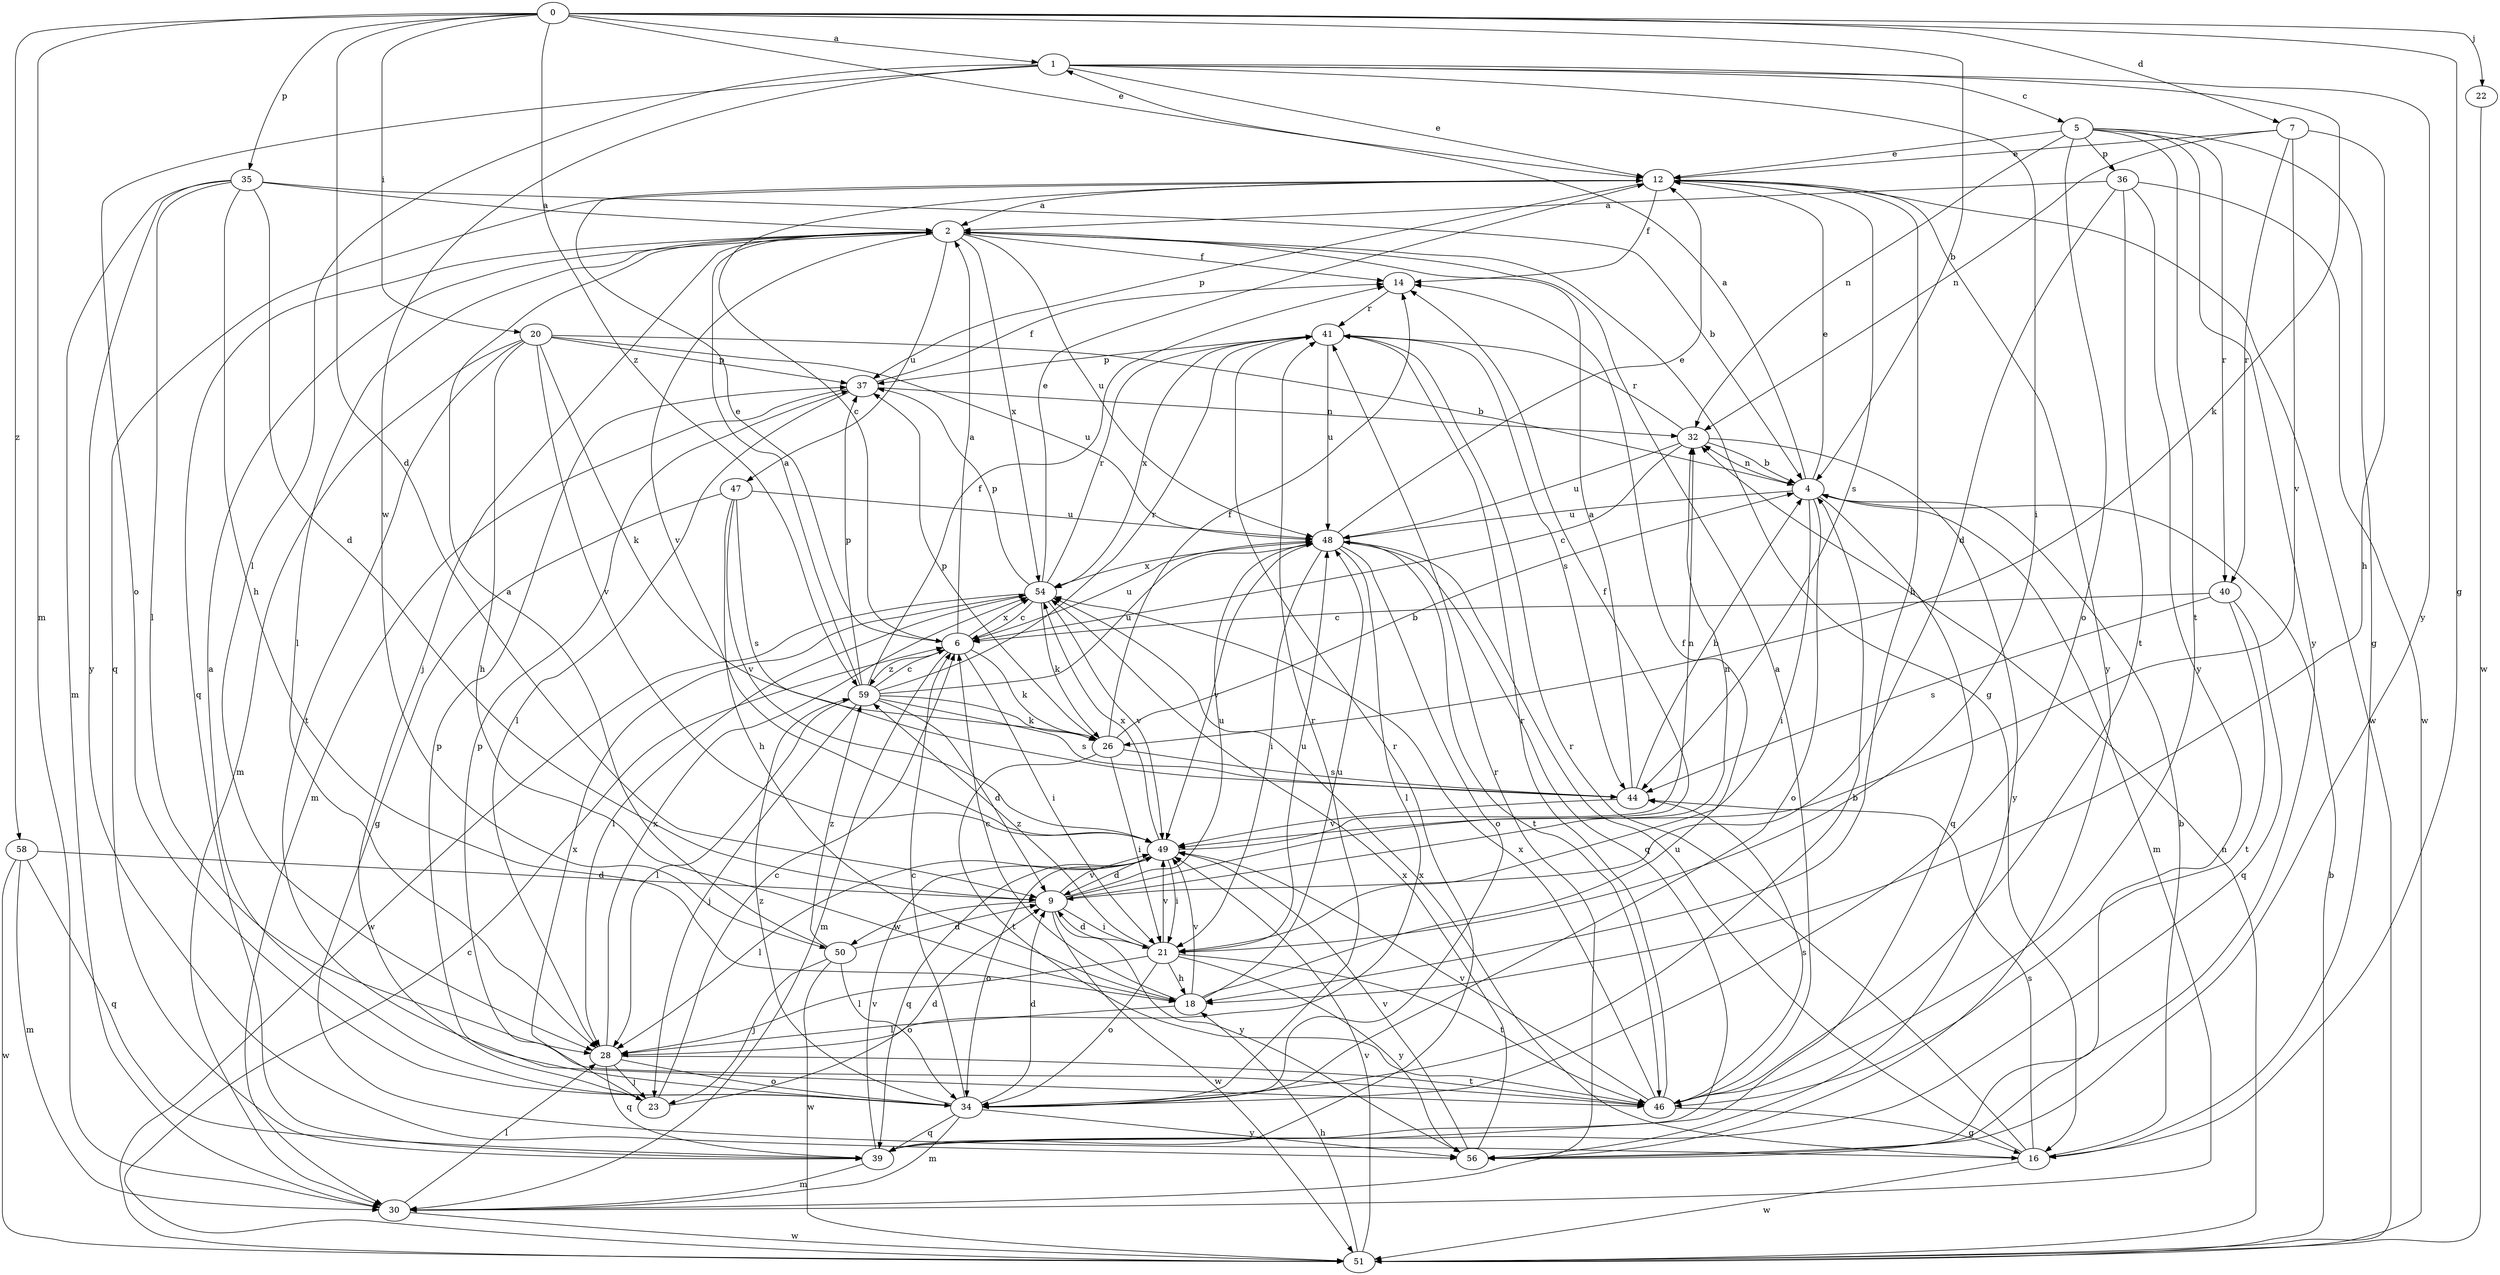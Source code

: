 strict digraph  {
0;
1;
2;
4;
5;
6;
7;
9;
12;
14;
16;
18;
20;
21;
22;
23;
26;
28;
30;
32;
34;
35;
36;
37;
39;
40;
41;
44;
46;
47;
48;
49;
50;
51;
54;
56;
58;
59;
0 -> 1  [label=a];
0 -> 4  [label=b];
0 -> 7  [label=d];
0 -> 9  [label=d];
0 -> 12  [label=e];
0 -> 16  [label=g];
0 -> 20  [label=i];
0 -> 22  [label=j];
0 -> 30  [label=m];
0 -> 35  [label=p];
0 -> 58  [label=z];
0 -> 59  [label=z];
1 -> 5  [label=c];
1 -> 12  [label=e];
1 -> 21  [label=i];
1 -> 26  [label=k];
1 -> 28  [label=l];
1 -> 34  [label=o];
1 -> 50  [label=w];
1 -> 56  [label=y];
2 -> 14  [label=f];
2 -> 16  [label=g];
2 -> 23  [label=j];
2 -> 28  [label=l];
2 -> 39  [label=q];
2 -> 47  [label=u];
2 -> 48  [label=u];
2 -> 49  [label=v];
2 -> 54  [label=x];
4 -> 1  [label=a];
4 -> 12  [label=e];
4 -> 21  [label=i];
4 -> 30  [label=m];
4 -> 32  [label=n];
4 -> 34  [label=o];
4 -> 39  [label=q];
4 -> 48  [label=u];
5 -> 12  [label=e];
5 -> 16  [label=g];
5 -> 32  [label=n];
5 -> 34  [label=o];
5 -> 36  [label=p];
5 -> 40  [label=r];
5 -> 46  [label=t];
5 -> 56  [label=y];
6 -> 2  [label=a];
6 -> 12  [label=e];
6 -> 21  [label=i];
6 -> 26  [label=k];
6 -> 30  [label=m];
6 -> 48  [label=u];
6 -> 54  [label=x];
6 -> 59  [label=z];
7 -> 12  [label=e];
7 -> 18  [label=h];
7 -> 32  [label=n];
7 -> 40  [label=r];
7 -> 49  [label=v];
9 -> 14  [label=f];
9 -> 21  [label=i];
9 -> 32  [label=n];
9 -> 48  [label=u];
9 -> 49  [label=v];
9 -> 50  [label=w];
9 -> 51  [label=w];
9 -> 56  [label=y];
12 -> 2  [label=a];
12 -> 6  [label=c];
12 -> 14  [label=f];
12 -> 18  [label=h];
12 -> 37  [label=p];
12 -> 39  [label=q];
12 -> 44  [label=s];
12 -> 51  [label=w];
12 -> 56  [label=y];
14 -> 41  [label=r];
16 -> 4  [label=b];
16 -> 41  [label=r];
16 -> 44  [label=s];
16 -> 48  [label=u];
16 -> 51  [label=w];
16 -> 54  [label=x];
18 -> 6  [label=c];
18 -> 14  [label=f];
18 -> 28  [label=l];
18 -> 48  [label=u];
18 -> 49  [label=v];
20 -> 4  [label=b];
20 -> 18  [label=h];
20 -> 26  [label=k];
20 -> 30  [label=m];
20 -> 37  [label=p];
20 -> 46  [label=t];
20 -> 48  [label=u];
20 -> 49  [label=v];
21 -> 9  [label=d];
21 -> 18  [label=h];
21 -> 28  [label=l];
21 -> 34  [label=o];
21 -> 46  [label=t];
21 -> 48  [label=u];
21 -> 49  [label=v];
21 -> 56  [label=y];
21 -> 59  [label=z];
22 -> 51  [label=w];
23 -> 6  [label=c];
23 -> 9  [label=d];
23 -> 54  [label=x];
26 -> 4  [label=b];
26 -> 14  [label=f];
26 -> 21  [label=i];
26 -> 37  [label=p];
26 -> 44  [label=s];
26 -> 46  [label=t];
28 -> 23  [label=j];
28 -> 34  [label=o];
28 -> 39  [label=q];
28 -> 46  [label=t];
28 -> 54  [label=x];
30 -> 28  [label=l];
30 -> 41  [label=r];
30 -> 51  [label=w];
32 -> 4  [label=b];
32 -> 6  [label=c];
32 -> 41  [label=r];
32 -> 48  [label=u];
32 -> 56  [label=y];
34 -> 2  [label=a];
34 -> 4  [label=b];
34 -> 6  [label=c];
34 -> 9  [label=d];
34 -> 30  [label=m];
34 -> 37  [label=p];
34 -> 39  [label=q];
34 -> 41  [label=r];
34 -> 56  [label=y];
34 -> 59  [label=z];
35 -> 2  [label=a];
35 -> 4  [label=b];
35 -> 9  [label=d];
35 -> 18  [label=h];
35 -> 28  [label=l];
35 -> 30  [label=m];
35 -> 56  [label=y];
36 -> 2  [label=a];
36 -> 9  [label=d];
36 -> 46  [label=t];
36 -> 51  [label=w];
36 -> 56  [label=y];
37 -> 14  [label=f];
37 -> 28  [label=l];
37 -> 30  [label=m];
37 -> 32  [label=n];
39 -> 30  [label=m];
39 -> 41  [label=r];
39 -> 49  [label=v];
40 -> 6  [label=c];
40 -> 39  [label=q];
40 -> 44  [label=s];
40 -> 46  [label=t];
41 -> 37  [label=p];
41 -> 44  [label=s];
41 -> 48  [label=u];
41 -> 54  [label=x];
44 -> 2  [label=a];
44 -> 4  [label=b];
44 -> 49  [label=v];
46 -> 2  [label=a];
46 -> 16  [label=g];
46 -> 37  [label=p];
46 -> 41  [label=r];
46 -> 44  [label=s];
46 -> 49  [label=v];
46 -> 54  [label=x];
47 -> 16  [label=g];
47 -> 18  [label=h];
47 -> 44  [label=s];
47 -> 48  [label=u];
47 -> 49  [label=v];
48 -> 12  [label=e];
48 -> 21  [label=i];
48 -> 28  [label=l];
48 -> 34  [label=o];
48 -> 39  [label=q];
48 -> 46  [label=t];
48 -> 49  [label=v];
48 -> 54  [label=x];
49 -> 9  [label=d];
49 -> 21  [label=i];
49 -> 28  [label=l];
49 -> 32  [label=n];
49 -> 34  [label=o];
49 -> 39  [label=q];
49 -> 54  [label=x];
50 -> 2  [label=a];
50 -> 9  [label=d];
50 -> 23  [label=j];
50 -> 34  [label=o];
50 -> 51  [label=w];
50 -> 59  [label=z];
51 -> 4  [label=b];
51 -> 6  [label=c];
51 -> 18  [label=h];
51 -> 32  [label=n];
51 -> 49  [label=v];
54 -> 6  [label=c];
54 -> 12  [label=e];
54 -> 26  [label=k];
54 -> 28  [label=l];
54 -> 37  [label=p];
54 -> 41  [label=r];
54 -> 49  [label=v];
54 -> 51  [label=w];
56 -> 49  [label=v];
56 -> 54  [label=x];
58 -> 9  [label=d];
58 -> 30  [label=m];
58 -> 39  [label=q];
58 -> 51  [label=w];
59 -> 2  [label=a];
59 -> 6  [label=c];
59 -> 9  [label=d];
59 -> 14  [label=f];
59 -> 23  [label=j];
59 -> 26  [label=k];
59 -> 28  [label=l];
59 -> 37  [label=p];
59 -> 41  [label=r];
59 -> 44  [label=s];
59 -> 48  [label=u];
}
